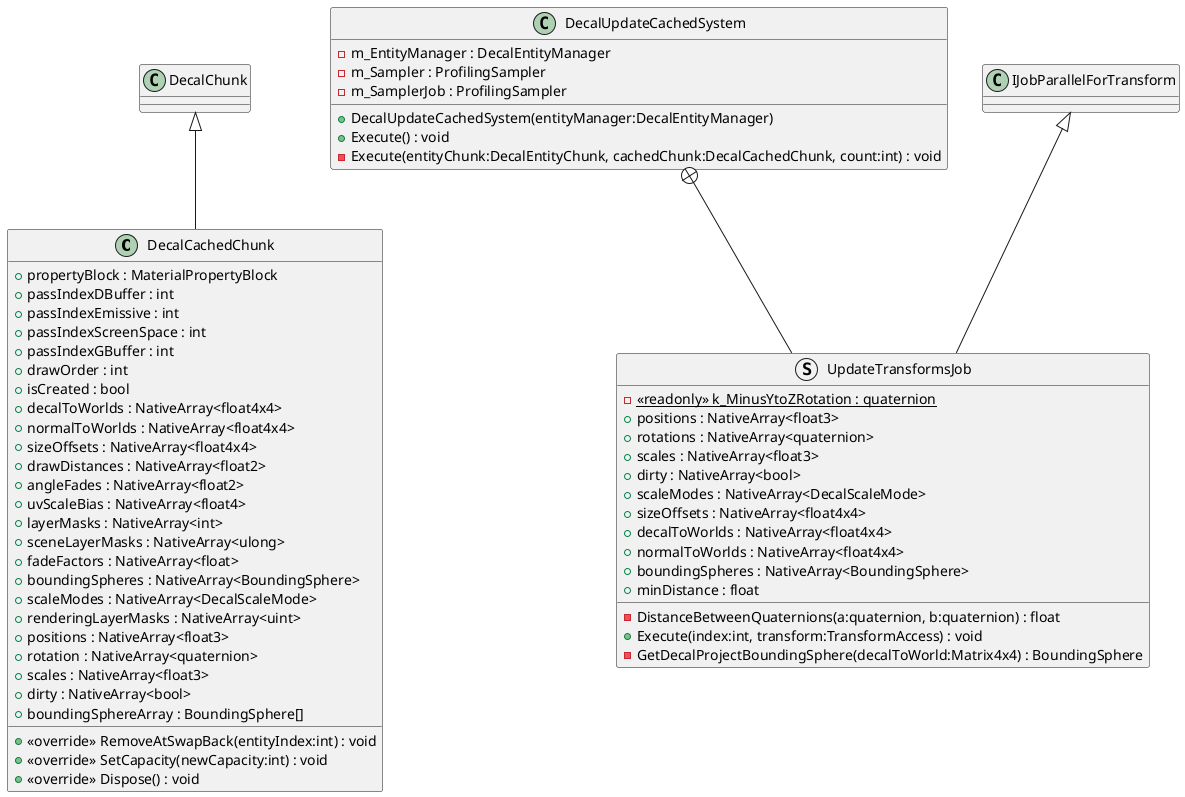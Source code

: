 @startuml
class DecalCachedChunk {
    + propertyBlock : MaterialPropertyBlock
    + passIndexDBuffer : int
    + passIndexEmissive : int
    + passIndexScreenSpace : int
    + passIndexGBuffer : int
    + drawOrder : int
    + isCreated : bool
    + decalToWorlds : NativeArray<float4x4>
    + normalToWorlds : NativeArray<float4x4>
    + sizeOffsets : NativeArray<float4x4>
    + drawDistances : NativeArray<float2>
    + angleFades : NativeArray<float2>
    + uvScaleBias : NativeArray<float4>
    + layerMasks : NativeArray<int>
    + sceneLayerMasks : NativeArray<ulong>
    + fadeFactors : NativeArray<float>
    + boundingSpheres : NativeArray<BoundingSphere>
    + scaleModes : NativeArray<DecalScaleMode>
    + renderingLayerMasks : NativeArray<uint>
    + positions : NativeArray<float3>
    + rotation : NativeArray<quaternion>
    + scales : NativeArray<float3>
    + dirty : NativeArray<bool>
    + boundingSphereArray : BoundingSphere[]
    + <<override>> RemoveAtSwapBack(entityIndex:int) : void
    + <<override>> SetCapacity(newCapacity:int) : void
    + <<override>> Dispose() : void
}
class DecalUpdateCachedSystem {
    - m_EntityManager : DecalEntityManager
    - m_Sampler : ProfilingSampler
    - m_SamplerJob : ProfilingSampler
    + DecalUpdateCachedSystem(entityManager:DecalEntityManager)
    + Execute() : void
    - Execute(entityChunk:DecalEntityChunk, cachedChunk:DecalCachedChunk, count:int) : void
}
struct UpdateTransformsJob {
    - {static} <<readonly>> k_MinusYtoZRotation : quaternion
    + positions : NativeArray<float3>
    + rotations : NativeArray<quaternion>
    + scales : NativeArray<float3>
    + dirty : NativeArray<bool>
    + scaleModes : NativeArray<DecalScaleMode>
    + sizeOffsets : NativeArray<float4x4>
    + decalToWorlds : NativeArray<float4x4>
    + normalToWorlds : NativeArray<float4x4>
    + boundingSpheres : NativeArray<BoundingSphere>
    + minDistance : float
    - DistanceBetweenQuaternions(a:quaternion, b:quaternion) : float
    + Execute(index:int, transform:TransformAccess) : void
    - GetDecalProjectBoundingSphere(decalToWorld:Matrix4x4) : BoundingSphere
}
DecalChunk <|-- DecalCachedChunk
DecalUpdateCachedSystem +-- UpdateTransformsJob
IJobParallelForTransform <|-- UpdateTransformsJob
@enduml
